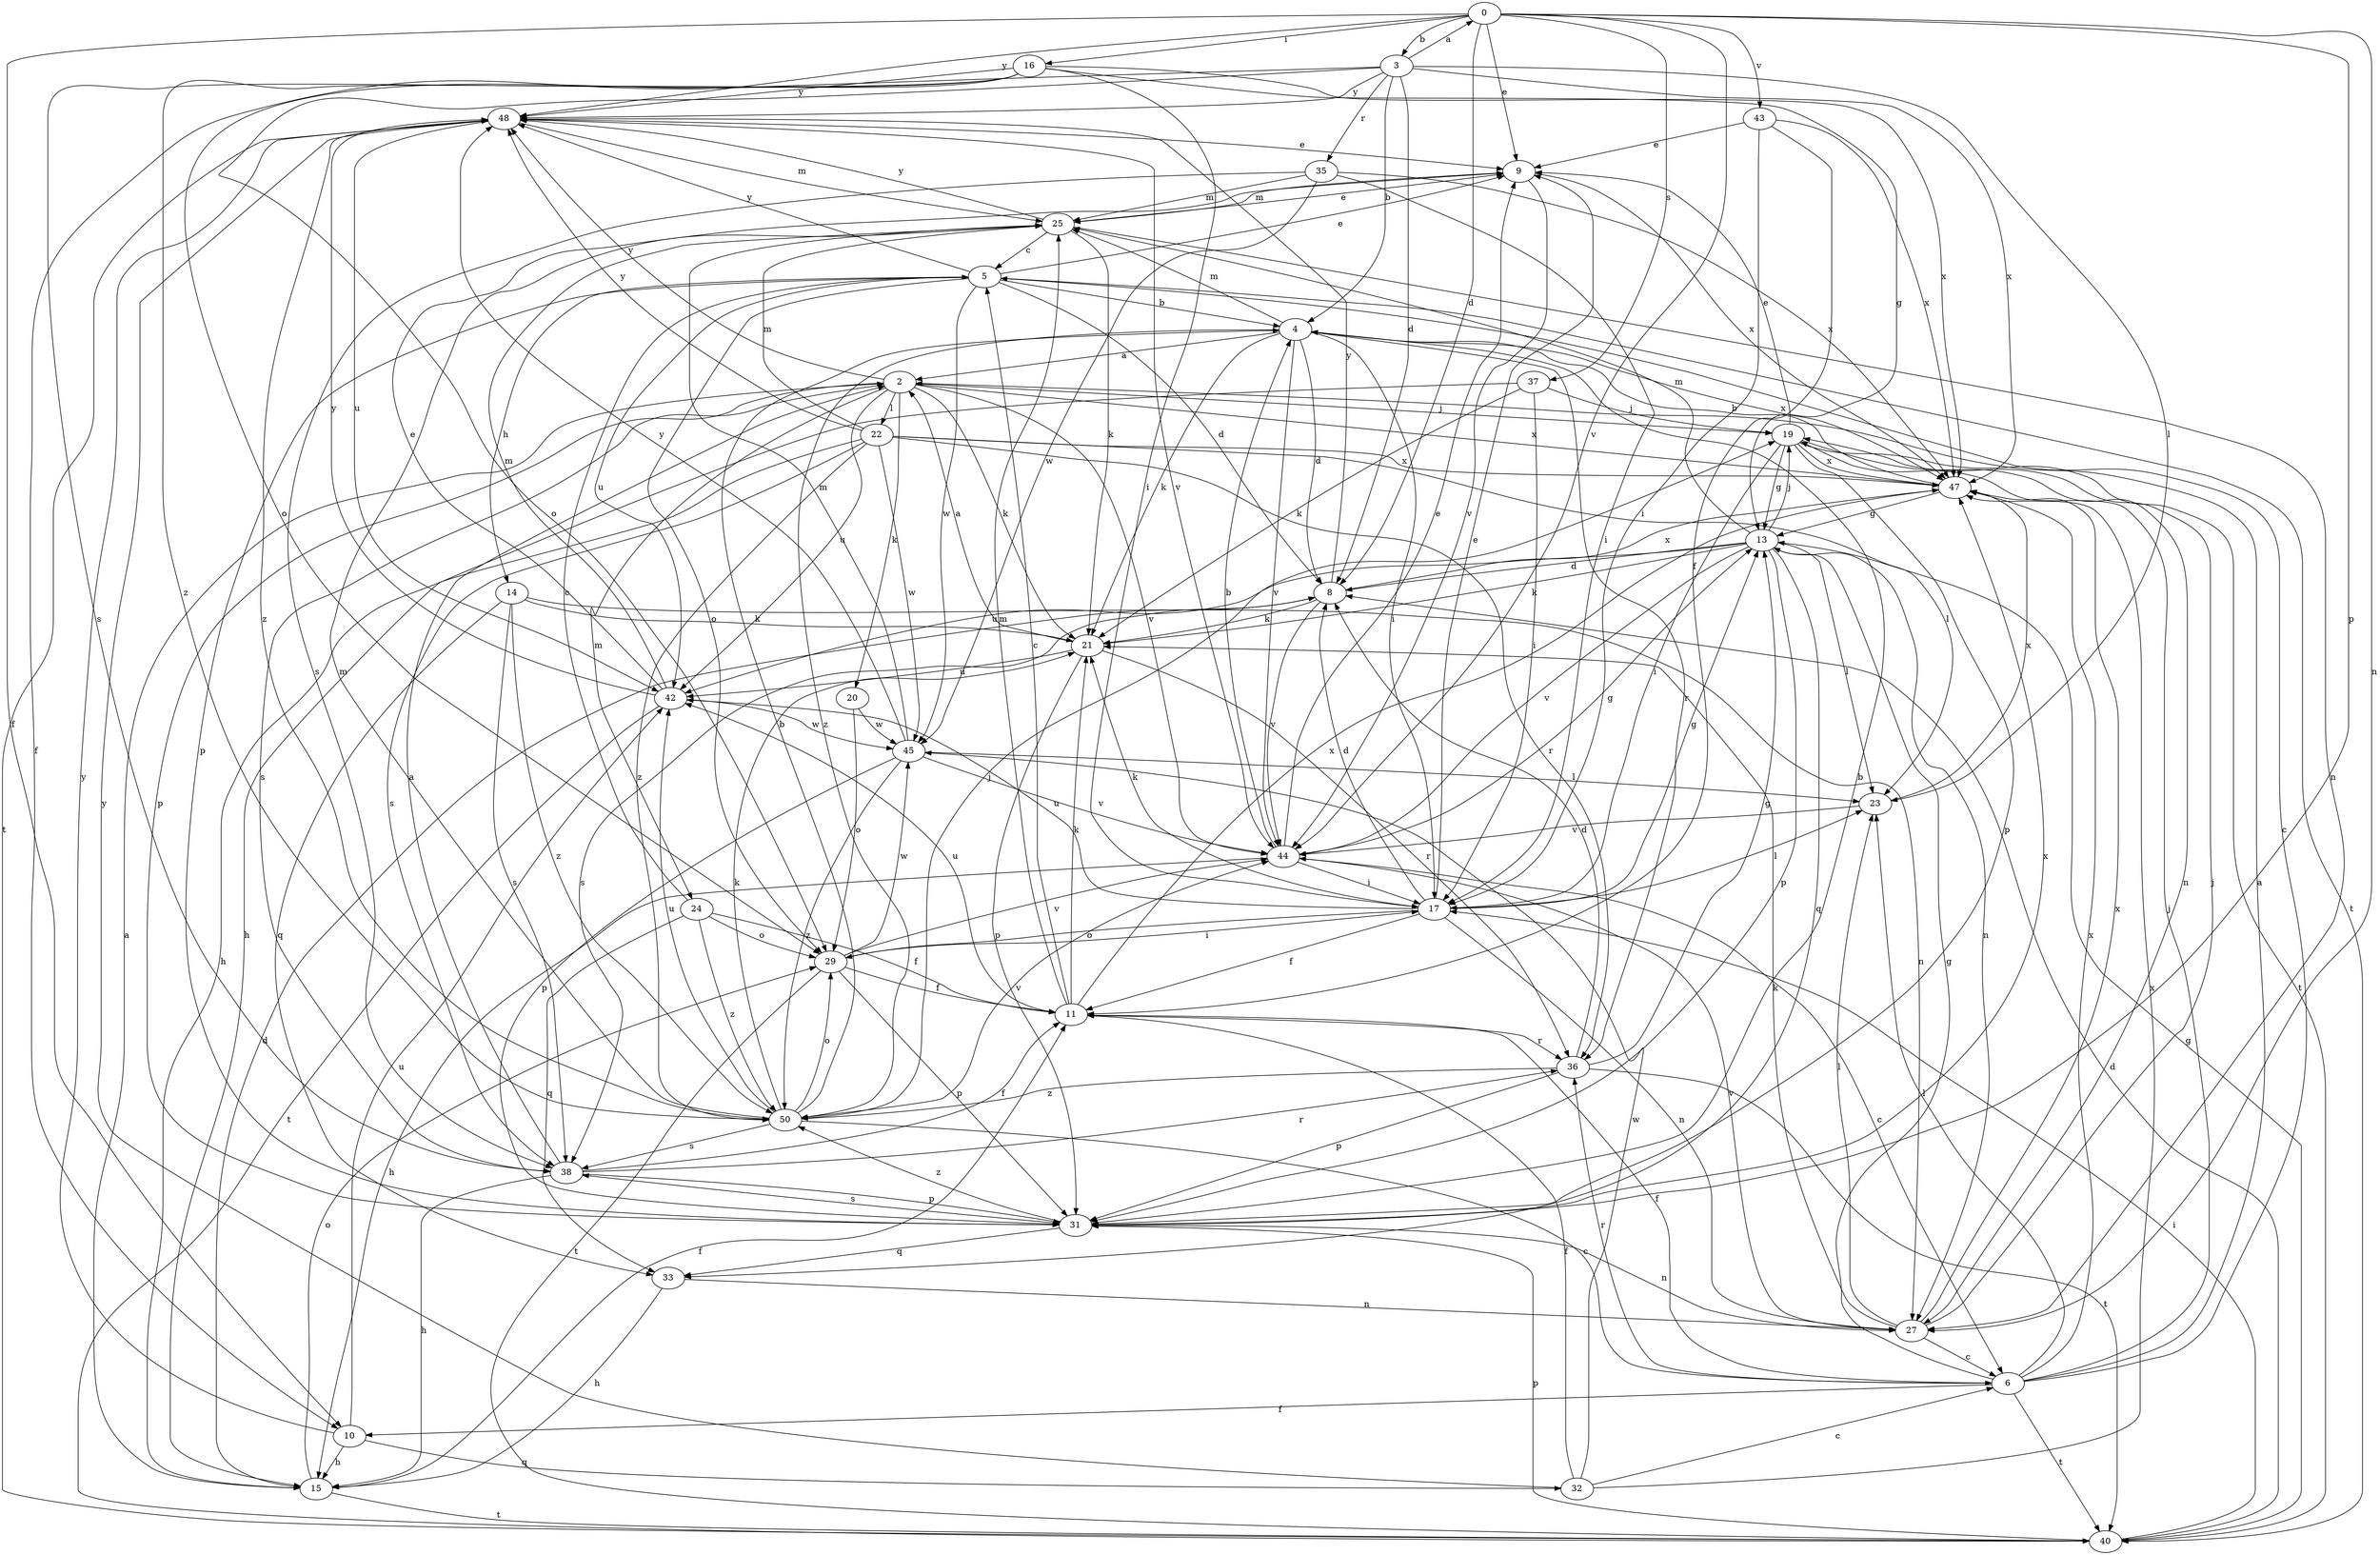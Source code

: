 strict digraph  {
0;
2;
3;
4;
5;
6;
8;
9;
10;
11;
13;
14;
15;
16;
17;
19;
20;
21;
22;
23;
24;
25;
27;
29;
31;
32;
33;
35;
36;
37;
38;
40;
42;
43;
44;
45;
47;
48;
50;
0 -> 3  [label=b];
0 -> 8  [label=d];
0 -> 9  [label=e];
0 -> 10  [label=f];
0 -> 16  [label=i];
0 -> 27  [label=n];
0 -> 31  [label=p];
0 -> 37  [label=s];
0 -> 43  [label=v];
0 -> 44  [label=v];
0 -> 48  [label=y];
2 -> 19  [label=j];
2 -> 20  [label=k];
2 -> 21  [label=k];
2 -> 22  [label=l];
2 -> 24  [label=m];
2 -> 31  [label=p];
2 -> 38  [label=s];
2 -> 42  [label=u];
2 -> 44  [label=v];
2 -> 47  [label=x];
2 -> 48  [label=y];
3 -> 0  [label=a];
3 -> 4  [label=b];
3 -> 8  [label=d];
3 -> 10  [label=f];
3 -> 23  [label=l];
3 -> 29  [label=o];
3 -> 35  [label=r];
3 -> 47  [label=x];
3 -> 48  [label=y];
4 -> 2  [label=a];
4 -> 8  [label=d];
4 -> 17  [label=i];
4 -> 21  [label=k];
4 -> 25  [label=m];
4 -> 36  [label=r];
4 -> 44  [label=v];
4 -> 47  [label=x];
4 -> 50  [label=z];
5 -> 4  [label=b];
5 -> 8  [label=d];
5 -> 9  [label=e];
5 -> 14  [label=h];
5 -> 29  [label=o];
5 -> 31  [label=p];
5 -> 40  [label=t];
5 -> 42  [label=u];
5 -> 45  [label=w];
5 -> 48  [label=y];
6 -> 2  [label=a];
6 -> 5  [label=c];
6 -> 10  [label=f];
6 -> 11  [label=f];
6 -> 13  [label=g];
6 -> 19  [label=j];
6 -> 23  [label=l];
6 -> 36  [label=r];
6 -> 40  [label=t];
6 -> 47  [label=x];
8 -> 21  [label=k];
8 -> 38  [label=s];
8 -> 44  [label=v];
8 -> 47  [label=x];
8 -> 48  [label=y];
9 -> 25  [label=m];
9 -> 44  [label=v];
9 -> 47  [label=x];
10 -> 15  [label=h];
10 -> 32  [label=q];
10 -> 42  [label=u];
10 -> 48  [label=y];
11 -> 5  [label=c];
11 -> 21  [label=k];
11 -> 25  [label=m];
11 -> 36  [label=r];
11 -> 42  [label=u];
11 -> 47  [label=x];
13 -> 8  [label=d];
13 -> 19  [label=j];
13 -> 21  [label=k];
13 -> 23  [label=l];
13 -> 25  [label=m];
13 -> 27  [label=n];
13 -> 31  [label=p];
13 -> 33  [label=q];
13 -> 42  [label=u];
13 -> 44  [label=v];
14 -> 21  [label=k];
14 -> 27  [label=n];
14 -> 33  [label=q];
14 -> 38  [label=s];
14 -> 50  [label=z];
15 -> 2  [label=a];
15 -> 8  [label=d];
15 -> 11  [label=f];
15 -> 29  [label=o];
15 -> 40  [label=t];
16 -> 13  [label=g];
16 -> 17  [label=i];
16 -> 29  [label=o];
16 -> 38  [label=s];
16 -> 47  [label=x];
16 -> 48  [label=y];
16 -> 50  [label=z];
17 -> 8  [label=d];
17 -> 9  [label=e];
17 -> 11  [label=f];
17 -> 13  [label=g];
17 -> 21  [label=k];
17 -> 23  [label=l];
17 -> 27  [label=n];
17 -> 29  [label=o];
17 -> 42  [label=u];
19 -> 9  [label=e];
19 -> 13  [label=g];
19 -> 17  [label=i];
19 -> 27  [label=n];
19 -> 31  [label=p];
19 -> 40  [label=t];
19 -> 47  [label=x];
20 -> 29  [label=o];
20 -> 45  [label=w];
21 -> 2  [label=a];
21 -> 31  [label=p];
21 -> 36  [label=r];
21 -> 42  [label=u];
22 -> 15  [label=h];
22 -> 23  [label=l];
22 -> 25  [label=m];
22 -> 36  [label=r];
22 -> 38  [label=s];
22 -> 45  [label=w];
22 -> 47  [label=x];
22 -> 48  [label=y];
22 -> 50  [label=z];
23 -> 44  [label=v];
23 -> 47  [label=x];
24 -> 5  [label=c];
24 -> 11  [label=f];
24 -> 29  [label=o];
24 -> 33  [label=q];
24 -> 50  [label=z];
25 -> 5  [label=c];
25 -> 9  [label=e];
25 -> 21  [label=k];
25 -> 27  [label=n];
25 -> 48  [label=y];
27 -> 6  [label=c];
27 -> 19  [label=j];
27 -> 21  [label=k];
27 -> 23  [label=l];
27 -> 44  [label=v];
27 -> 47  [label=x];
29 -> 11  [label=f];
29 -> 17  [label=i];
29 -> 31  [label=p];
29 -> 40  [label=t];
29 -> 44  [label=v];
29 -> 45  [label=w];
31 -> 4  [label=b];
31 -> 27  [label=n];
31 -> 33  [label=q];
31 -> 38  [label=s];
31 -> 47  [label=x];
31 -> 50  [label=z];
32 -> 6  [label=c];
32 -> 11  [label=f];
32 -> 45  [label=w];
32 -> 47  [label=x];
32 -> 48  [label=y];
33 -> 15  [label=h];
33 -> 27  [label=n];
35 -> 17  [label=i];
35 -> 25  [label=m];
35 -> 38  [label=s];
35 -> 45  [label=w];
35 -> 47  [label=x];
36 -> 8  [label=d];
36 -> 13  [label=g];
36 -> 31  [label=p];
36 -> 40  [label=t];
36 -> 50  [label=z];
37 -> 15  [label=h];
37 -> 17  [label=i];
37 -> 19  [label=j];
37 -> 21  [label=k];
38 -> 2  [label=a];
38 -> 11  [label=f];
38 -> 15  [label=h];
38 -> 31  [label=p];
38 -> 36  [label=r];
40 -> 8  [label=d];
40 -> 13  [label=g];
40 -> 17  [label=i];
40 -> 31  [label=p];
42 -> 9  [label=e];
42 -> 25  [label=m];
42 -> 40  [label=t];
42 -> 45  [label=w];
42 -> 48  [label=y];
43 -> 9  [label=e];
43 -> 11  [label=f];
43 -> 17  [label=i];
43 -> 47  [label=x];
44 -> 4  [label=b];
44 -> 6  [label=c];
44 -> 9  [label=e];
44 -> 13  [label=g];
44 -> 15  [label=h];
44 -> 17  [label=i];
45 -> 23  [label=l];
45 -> 25  [label=m];
45 -> 31  [label=p];
45 -> 44  [label=v];
45 -> 48  [label=y];
45 -> 50  [label=z];
47 -> 4  [label=b];
47 -> 13  [label=g];
48 -> 9  [label=e];
48 -> 25  [label=m];
48 -> 40  [label=t];
48 -> 42  [label=u];
48 -> 44  [label=v];
48 -> 50  [label=z];
50 -> 4  [label=b];
50 -> 6  [label=c];
50 -> 19  [label=j];
50 -> 21  [label=k];
50 -> 25  [label=m];
50 -> 29  [label=o];
50 -> 38  [label=s];
50 -> 42  [label=u];
50 -> 44  [label=v];
}
